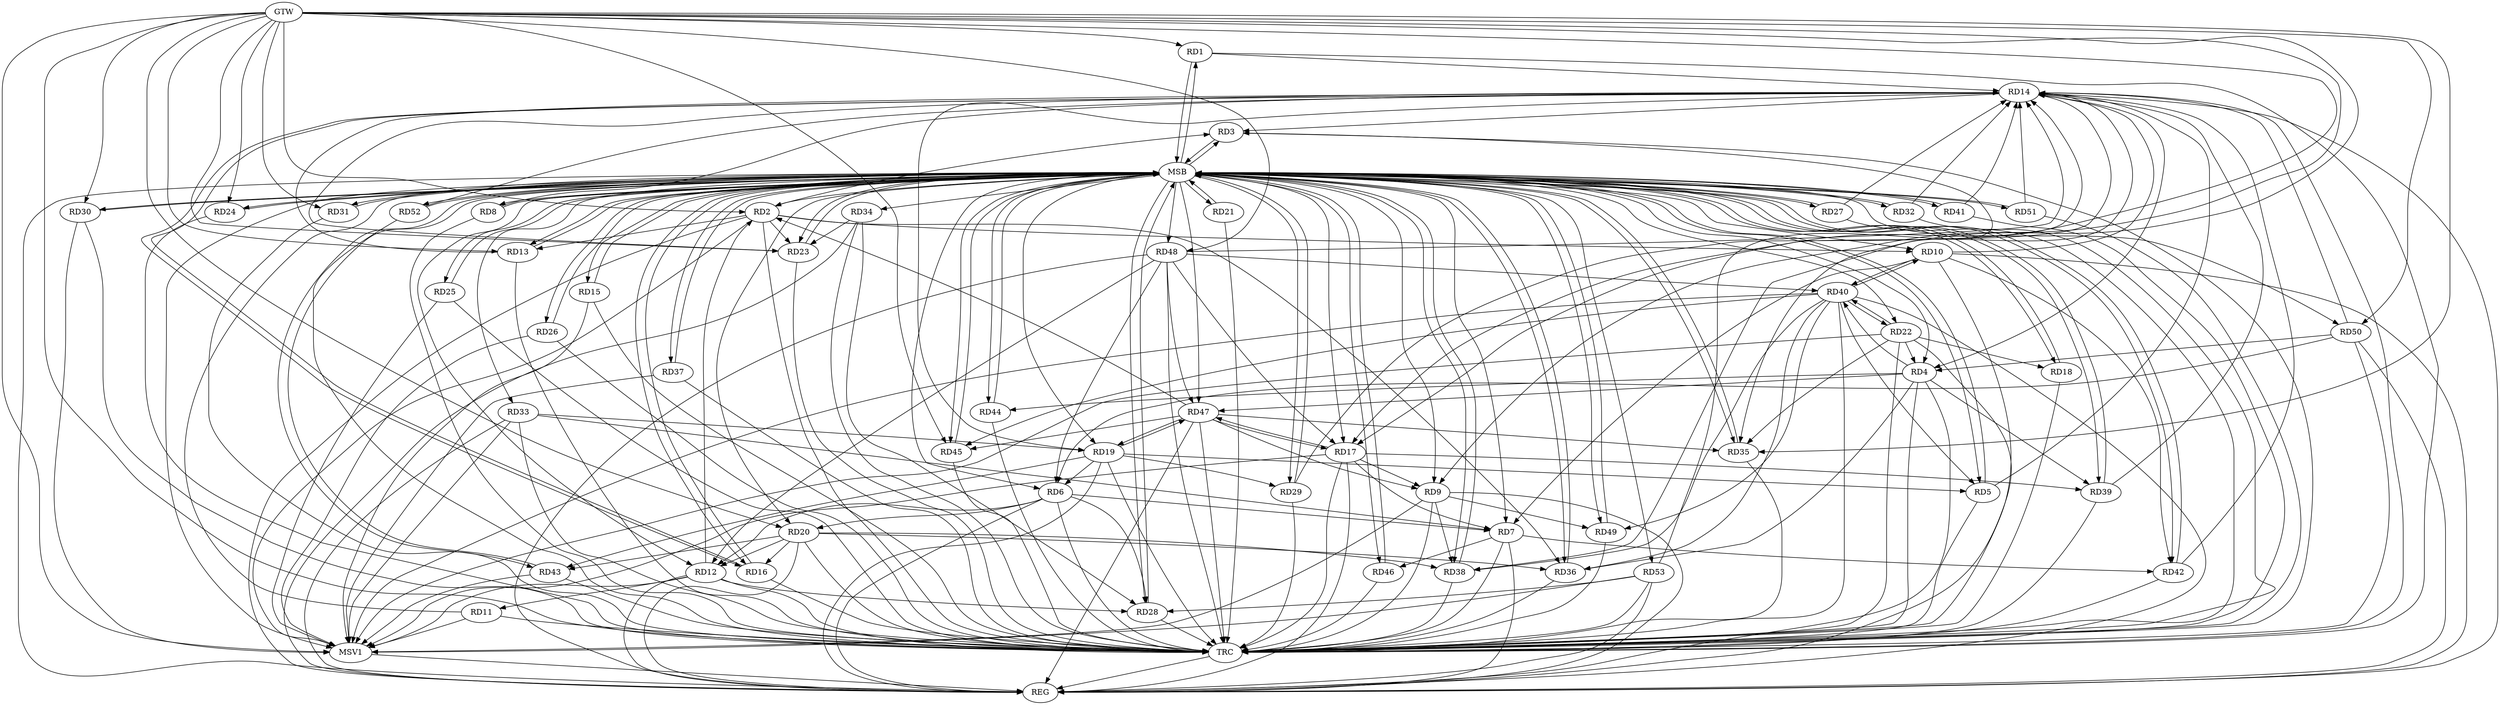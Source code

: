strict digraph G {
  RD1 [ label="RD1" ];
  RD2 [ label="RD2" ];
  RD3 [ label="RD3" ];
  RD4 [ label="RD4" ];
  RD5 [ label="RD5" ];
  RD6 [ label="RD6" ];
  RD7 [ label="RD7" ];
  RD8 [ label="RD8" ];
  RD9 [ label="RD9" ];
  RD10 [ label="RD10" ];
  RD11 [ label="RD11" ];
  RD12 [ label="RD12" ];
  RD13 [ label="RD13" ];
  RD14 [ label="RD14" ];
  RD15 [ label="RD15" ];
  RD16 [ label="RD16" ];
  RD17 [ label="RD17" ];
  RD18 [ label="RD18" ];
  RD19 [ label="RD19" ];
  RD20 [ label="RD20" ];
  RD21 [ label="RD21" ];
  RD22 [ label="RD22" ];
  RD23 [ label="RD23" ];
  RD24 [ label="RD24" ];
  RD25 [ label="RD25" ];
  RD26 [ label="RD26" ];
  RD27 [ label="RD27" ];
  RD28 [ label="RD28" ];
  RD29 [ label="RD29" ];
  RD30 [ label="RD30" ];
  RD31 [ label="RD31" ];
  RD32 [ label="RD32" ];
  RD33 [ label="RD33" ];
  RD34 [ label="RD34" ];
  RD35 [ label="RD35" ];
  RD36 [ label="RD36" ];
  RD37 [ label="RD37" ];
  RD38 [ label="RD38" ];
  RD39 [ label="RD39" ];
  RD40 [ label="RD40" ];
  RD41 [ label="RD41" ];
  RD42 [ label="RD42" ];
  RD43 [ label="RD43" ];
  RD44 [ label="RD44" ];
  RD45 [ label="RD45" ];
  RD46 [ label="RD46" ];
  RD47 [ label="RD47" ];
  RD48 [ label="RD48" ];
  RD49 [ label="RD49" ];
  RD50 [ label="RD50" ];
  RD51 [ label="RD51" ];
  RD52 [ label="RD52" ];
  RD53 [ label="RD53" ];
  GTW [ label="GTW" ];
  REG [ label="REG" ];
  MSB [ label="MSB" ];
  TRC [ label="TRC" ];
  MSV1 [ label="MSV1" ];
  RD2 -> RD3;
  RD2 -> RD10;
  RD12 -> RD2;
  RD2 -> RD13;
  RD2 -> RD23;
  RD2 -> RD36;
  RD47 -> RD2;
  RD14 -> RD3;
  RD53 -> RD3;
  RD14 -> RD4;
  RD22 -> RD4;
  RD4 -> RD36;
  RD4 -> RD39;
  RD4 -> RD40;
  RD4 -> RD44;
  RD4 -> RD47;
  RD50 -> RD4;
  RD19 -> RD5;
  RD40 -> RD5;
  RD6 -> RD7;
  RD6 -> RD12;
  RD19 -> RD6;
  RD6 -> RD20;
  RD6 -> RD28;
  RD48 -> RD6;
  RD50 -> RD6;
  RD10 -> RD7;
  RD17 -> RD7;
  RD33 -> RD7;
  RD7 -> RD42;
  RD7 -> RD46;
  RD17 -> RD9;
  RD9 -> RD38;
  RD47 -> RD9;
  RD9 -> RD49;
  RD10 -> RD40;
  RD40 -> RD10;
  RD10 -> RD42;
  RD12 -> RD11;
  RD20 -> RD12;
  RD12 -> RD28;
  RD48 -> RD12;
  RD14 -> RD16;
  RD14 -> RD17;
  RD14 -> RD19;
  RD14 -> RD35;
  RD20 -> RD16;
  RD17 -> RD39;
  RD17 -> RD47;
  RD47 -> RD17;
  RD48 -> RD17;
  RD22 -> RD18;
  RD19 -> RD29;
  RD33 -> RD19;
  RD19 -> RD43;
  RD19 -> RD47;
  RD47 -> RD19;
  RD20 -> RD36;
  RD20 -> RD38;
  RD20 -> RD43;
  RD22 -> RD35;
  RD22 -> RD40;
  RD40 -> RD22;
  RD34 -> RD23;
  RD34 -> RD28;
  RD53 -> RD28;
  RD47 -> RD35;
  RD40 -> RD36;
  RD40 -> RD38;
  RD40 -> RD45;
  RD48 -> RD40;
  RD40 -> RD49;
  RD47 -> RD45;
  RD48 -> RD47;
  GTW -> RD31;
  GTW -> RD17;
  GTW -> RD2;
  GTW -> RD9;
  GTW -> RD45;
  GTW -> RD50;
  GTW -> RD20;
  GTW -> RD35;
  GTW -> RD38;
  GTW -> RD1;
  GTW -> RD13;
  GTW -> RD23;
  GTW -> RD48;
  GTW -> RD24;
  GTW -> RD30;
  RD2 -> REG;
  RD4 -> REG;
  RD6 -> REG;
  RD7 -> REG;
  RD9 -> REG;
  RD10 -> REG;
  RD12 -> REG;
  RD14 -> REG;
  RD17 -> REG;
  RD19 -> REG;
  RD20 -> REG;
  RD22 -> REG;
  RD33 -> REG;
  RD34 -> REG;
  RD40 -> REG;
  RD47 -> REG;
  RD48 -> REG;
  RD50 -> REG;
  RD53 -> REG;
  RD1 -> MSB;
  MSB -> RD10;
  MSB -> RD23;
  MSB -> RD26;
  MSB -> RD49;
  MSB -> RD52;
  MSB -> REG;
  RD3 -> MSB;
  MSB -> RD4;
  MSB -> RD7;
  MSB -> RD25;
  MSB -> RD35;
  MSB -> RD50;
  RD5 -> MSB;
  MSB -> RD8;
  MSB -> RD37;
  MSB -> RD38;
  RD8 -> MSB;
  MSB -> RD6;
  MSB -> RD9;
  MSB -> RD42;
  MSB -> RD51;
  RD11 -> MSB;
  MSB -> RD1;
  MSB -> RD36;
  RD13 -> MSB;
  MSB -> RD16;
  MSB -> RD20;
  MSB -> RD24;
  MSB -> RD39;
  MSB -> RD41;
  RD15 -> MSB;
  MSB -> RD18;
  MSB -> RD27;
  MSB -> RD30;
  MSB -> RD48;
  RD16 -> MSB;
  MSB -> RD2;
  MSB -> RD29;
  MSB -> RD43;
  RD18 -> MSB;
  MSB -> RD34;
  RD21 -> MSB;
  MSB -> RD33;
  RD23 -> MSB;
  MSB -> RD13;
  MSB -> RD21;
  RD24 -> MSB;
  MSB -> RD5;
  RD25 -> MSB;
  MSB -> RD12;
  MSB -> RD53;
  RD26 -> MSB;
  MSB -> RD44;
  RD27 -> MSB;
  MSB -> RD17;
  RD28 -> MSB;
  MSB -> RD19;
  RD29 -> MSB;
  MSB -> RD28;
  RD30 -> MSB;
  RD31 -> MSB;
  MSB -> RD3;
  RD32 -> MSB;
  RD35 -> MSB;
  RD36 -> MSB;
  RD37 -> MSB;
  MSB -> RD31;
  MSB -> RD32;
  MSB -> RD45;
  RD38 -> MSB;
  MSB -> RD15;
  RD39 -> MSB;
  RD41 -> MSB;
  MSB -> RD22;
  RD42 -> MSB;
  MSB -> RD46;
  RD43 -> MSB;
  RD44 -> MSB;
  RD45 -> MSB;
  MSB -> RD47;
  RD46 -> MSB;
  RD49 -> MSB;
  RD51 -> MSB;
  RD52 -> MSB;
  RD1 -> TRC;
  RD2 -> TRC;
  RD3 -> TRC;
  RD4 -> TRC;
  RD5 -> TRC;
  RD6 -> TRC;
  RD7 -> TRC;
  RD8 -> TRC;
  RD9 -> TRC;
  RD10 -> TRC;
  RD11 -> TRC;
  RD12 -> TRC;
  RD13 -> TRC;
  RD14 -> TRC;
  RD15 -> TRC;
  RD16 -> TRC;
  RD17 -> TRC;
  RD18 -> TRC;
  RD19 -> TRC;
  RD20 -> TRC;
  RD21 -> TRC;
  RD22 -> TRC;
  RD23 -> TRC;
  RD24 -> TRC;
  RD25 -> TRC;
  RD26 -> TRC;
  RD27 -> TRC;
  RD28 -> TRC;
  RD29 -> TRC;
  RD30 -> TRC;
  RD31 -> TRC;
  RD32 -> TRC;
  RD33 -> TRC;
  RD34 -> TRC;
  RD35 -> TRC;
  RD36 -> TRC;
  RD37 -> TRC;
  RD38 -> TRC;
  RD39 -> TRC;
  RD40 -> TRC;
  RD41 -> TRC;
  RD42 -> TRC;
  RD43 -> TRC;
  RD44 -> TRC;
  RD45 -> TRC;
  RD46 -> TRC;
  RD47 -> TRC;
  RD48 -> TRC;
  RD49 -> TRC;
  RD50 -> TRC;
  RD51 -> TRC;
  RD52 -> TRC;
  RD53 -> TRC;
  GTW -> TRC;
  TRC -> REG;
  RD13 -> RD14;
  RD42 -> RD14;
  RD5 -> RD14;
  RD51 -> RD14;
  RD39 -> RD14;
  RD41 -> RD14;
  RD23 -> RD14;
  RD50 -> RD14;
  RD48 -> RD14;
  RD8 -> RD14;
  RD1 -> RD14;
  RD32 -> RD14;
  RD52 -> RD14;
  RD10 -> RD14;
  RD16 -> RD14;
  RD29 -> RD14;
  RD27 -> RD14;
  RD2 -> MSV1;
  RD12 -> MSV1;
  RD33 -> MSV1;
  RD40 -> MSV1;
  GTW -> MSV1;
  MSB -> MSV1;
  RD43 -> MSV1;
  RD11 -> MSV1;
  RD22 -> MSV1;
  RD26 -> MSV1;
  RD15 -> MSV1;
  RD53 -> MSV1;
  RD9 -> MSV1;
  RD30 -> MSV1;
  RD25 -> MSV1;
  RD17 -> MSV1;
  RD37 -> MSV1;
  MSV1 -> REG;
}

